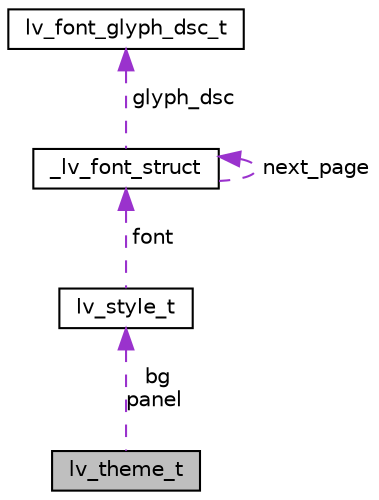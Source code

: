 digraph "lv_theme_t"
{
 // LATEX_PDF_SIZE
  edge [fontname="Helvetica",fontsize="10",labelfontname="Helvetica",labelfontsize="10"];
  node [fontname="Helvetica",fontsize="10",shape=record];
  Node1 [label="lv_theme_t",height=0.2,width=0.4,color="black", fillcolor="grey75", style="filled", fontcolor="black",tooltip=" "];
  Node2 -> Node1 [dir="back",color="darkorchid3",fontsize="10",style="dashed",label=" bg\npanel" ,fontname="Helvetica"];
  Node2 [label="lv_style_t",height=0.2,width=0.4,color="black", fillcolor="white", style="filled",URL="$structlv__style__t.html",tooltip=" "];
  Node3 -> Node2 [dir="back",color="darkorchid3",fontsize="10",style="dashed",label=" font" ,fontname="Helvetica"];
  Node3 [label="_lv_font_struct",height=0.2,width=0.4,color="black", fillcolor="white", style="filled",URL="$struct__lv__font__struct.html",tooltip=" "];
  Node4 -> Node3 [dir="back",color="darkorchid3",fontsize="10",style="dashed",label=" glyph_dsc" ,fontname="Helvetica"];
  Node4 [label="lv_font_glyph_dsc_t",height=0.2,width=0.4,color="black", fillcolor="white", style="filled",URL="$structlv__font__glyph__dsc__t.html",tooltip=" "];
  Node3 -> Node3 [dir="back",color="darkorchid3",fontsize="10",style="dashed",label=" next_page" ,fontname="Helvetica"];
}
